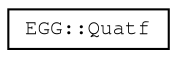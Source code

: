 digraph "Graphical Class Hierarchy"
{
 // LATEX_PDF_SIZE
  edge [fontname="FreeMono",fontsize="10",labelfontname="FreeMono",labelfontsize="10"];
  node [fontname="FreeMono",fontsize="10",shape=record];
  rankdir="LR";
  Node0 [label="EGG::Quatf",height=0.2,width=0.4,color="black", fillcolor="white", style="filled",URL="$class_e_g_g_1_1_quatf.html",tooltip=" "];
}
